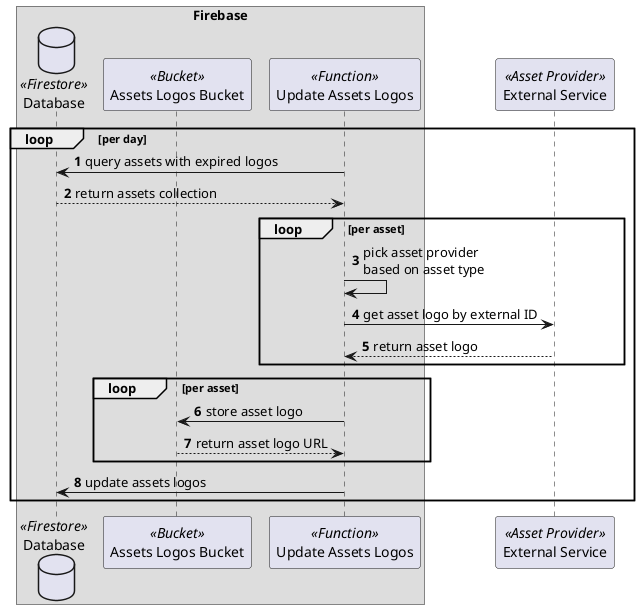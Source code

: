 @startuml

autonumber

box Firebase
    database Database <<Firestore>>
    participant "Assets Logos Bucket" as AssetsLogosBucket <<Bucket>>
    participant "Update Assets Logos" as UpdateAssetsLogos <<Function>>
end box
participant "External Service" as ExternalService <<Asset Provider>>

loop per day
    UpdateAssetsLogos -> Database: query assets with expired logos
    Database --> UpdateAssetsLogos: return assets collection
    loop per asset
        UpdateAssetsLogos -> UpdateAssetsLogos: pick asset provider\nbased on asset type
        UpdateAssetsLogos -> ExternalService: get asset logo by external ID
        ExternalService --> UpdateAssetsLogos: return asset logo
    end
    loop per asset
        UpdateAssetsLogos -> AssetsLogosBucket: store asset logo
        AssetsLogosBucket --> UpdateAssetsLogos: return asset logo URL
    end
    UpdateAssetsLogos -> Database: update assets logos
end

@enduml
